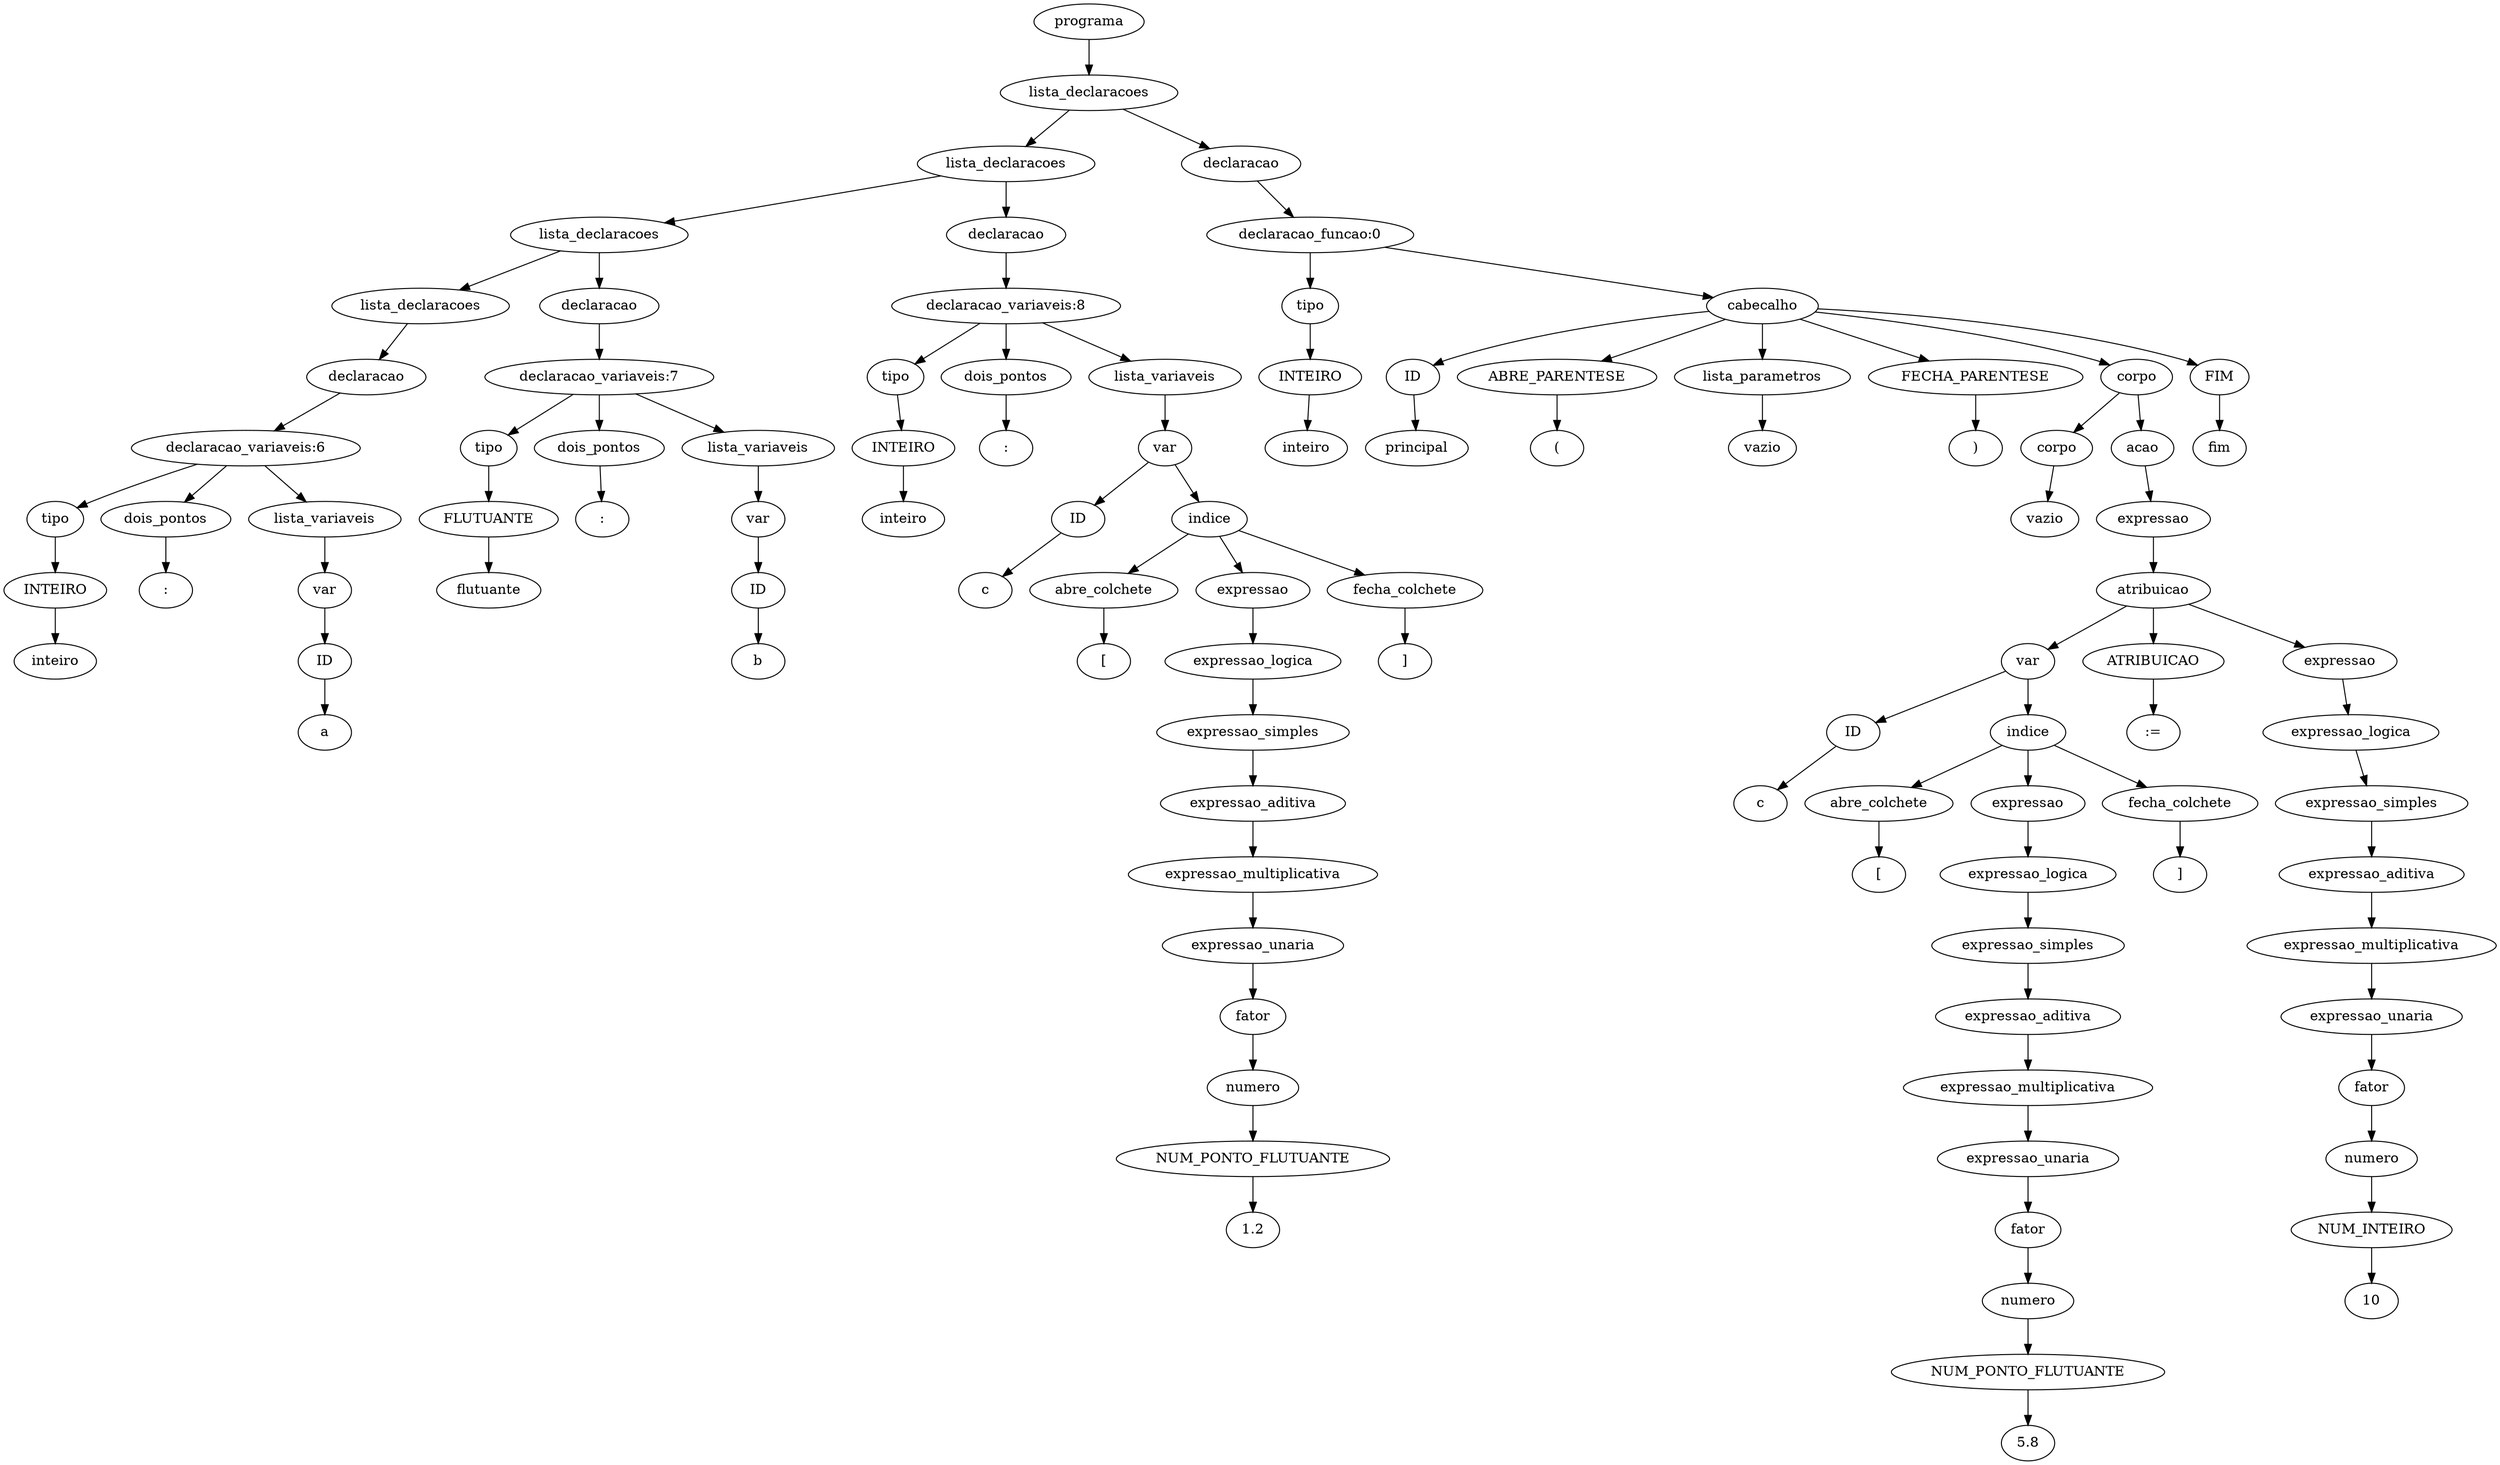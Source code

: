 digraph tree {
    "0x7fa2aeb9d430" [label="programa"];
    "0x7fa2aeb9d880" [label="lista_declaracoes"];
    "0x7fa2aeb9d550" [label="lista_declaracoes"];
    "0x7fa2aeb9d310" [label="lista_declaracoes"];
    "0x7fa2aebec8b0" [label="lista_declaracoes"];
    "0x7fa2aec01dc0" [label="declaracao"];
    "0x7fa2aeb9d070" [label="declaracao_variaveis:6"];
    "0x7fa2aec01f10" [label="tipo"];
    "0x7fa2aec01fa0" [label="INTEIRO"];
    "0x7fa2aec01fd0" [label="inteiro"];
    "0x7fa2aec01f70" [label="dois_pontos"];
    "0x7fa2aeb9d100" [label=":"];
    "0x7fa2aeb9d040" [label="lista_variaveis"];
    "0x7fa2cdf31e20" [label="var"];
    "0x7fa2aee27670" [label="ID"];
    "0x7fa2aeb9d160" [label="a"];
    "0x7fa2aeb9d0a0" [label="declaracao"];
    "0x7fa2aeb9d2b0" [label="declaracao_variaveis:7"];
    "0x7fa2aeb9d220" [label="tipo"];
    "0x7fa2aeb9d250" [label="FLUTUANTE"];
    "0x7fa2aeb9d280" [label="flutuante"];
    "0x7fa2aeb9d370" [label="dois_pontos"];
    "0x7fa2aeb9d490" [label=":"];
    "0x7fa2aeb9d2e0" [label="lista_variaveis"];
    "0x7fa2aeb9d130" [label="var"];
    "0x7fa2aeb9d0d0" [label="ID"];
    "0x7fa2aeb9d3d0" [label="b"];
    "0x7fa2aeb9d460" [label="declaracao"];
    "0x7fa2aeb9d9a0" [label="declaracao_variaveis:8"];
    "0x7fa2cdf31d00" [label="tipo"];
    "0x7fa2cdf31d90" [label="INTEIRO"];
    "0x7fa2aeb9d4c0" [label="inteiro"];
    "0x7fa2aeb9d9d0" [label="dois_pontos"];
    "0x7fa2aeb9d8b0" [label=":"];
    "0x7fa2aeb9d520" [label="lista_variaveis"];
    "0x7fa2aeb9d580" [label="var"];
    "0x7fa2aeb9d5b0" [label="ID"];
    "0x7fa2aeb9d7c0" [label="c"];
    "0x7fa2aeb9d790" [label="indice"];
    "0x7fa2aeb9d820" [label="abre_colchete"];
    "0x7fa2aeb9d910" [label="["];
    "0x7fa2aeb9d760" [label="expressao"];
    "0x7fa2aeb9d730" [label="expressao_logica"];
    "0x7fa2aeb9d6a0" [label="expressao_simples"];
    "0x7fa2aeb9d610" [label="expressao_aditiva"];
    "0x7fa2aeb9d700" [label="expressao_multiplicativa"];
    "0x7fa2aeb9d4f0" [label="expressao_unaria"];
    "0x7fa2aeb9d5e0" [label="fator"];
    "0x7fa2aeb9d3a0" [label="numero"];
    "0x7fa2aeb9d340" [label="NUM_PONTO_FLUTUANTE"];
    "0x7fa2aeb9d6d0" [label="1.2"];
    "0x7fa2aeb9d940" [label="fecha_colchete"];
    "0x7fa2aeb9d970" [label="]"];
    "0x7fa2aeb9d7f0" [label="declaracao"];
    "0x7fa2aeb9d400" [label="declaracao_funcao:0"];
    "0x7fa2aeb9d1c0" [label="tipo"];
    "0x7fa2aeb9d1f0" [label="INTEIRO"];
    "0x7fa2aeb9d670" [label="inteiro"];
    "0x7fa2aeb9daf0" [label="cabecalho"];
    "0x7fa2aeb9dc40" [label="ID"];
    "0x7fa2aeba5130" [label="principal"];
    "0x7fa2aeba5160" [label="ABRE_PARENTESE"];
    "0x7fa2aeba5460" [label="("];
    "0x7fa2aeb9db50" [label="lista_parametros"];
    "0x7fa2aeb9d8e0" [label="vazio"];
    "0x7fa2aeba5490" [label="FECHA_PARENTESE"];
    "0x7fa2aeba54c0" [label=")"];
    "0x7fa2aeba53d0" [label="corpo"];
    "0x7fa2aeb9dc70" [label="corpo"];
    "0x7fa2aeb9da00" [label="vazio"];
    "0x7fa2aeba52e0" [label="acao"];
    "0x7fa2aeb9dfd0" [label="expressao"];
    "0x7fa2aeba5280" [label="atribuicao"];
    "0x7fa2aeb9dcd0" [label="var"];
    "0x7fa2aeb9dd00" [label="ID"];
    "0x7fa2aeb9df10" [label="c"];
    "0x7fa2aeb9dee0" [label="indice"];
    "0x7fa2aeb9df70" [label="abre_colchete"];
    "0x7fa2aeba50a0" [label="["];
    "0x7fa2aeb9deb0" [label="expressao"];
    "0x7fa2aeb9de80" [label="expressao_logica"];
    "0x7fa2aeb9ddf0" [label="expressao_simples"];
    "0x7fa2aeb9dd60" [label="expressao_aditiva"];
    "0x7fa2aeb9de50" [label="expressao_multiplicativa"];
    "0x7fa2aeb9dca0" [label="expressao_unaria"];
    "0x7fa2aeb9dd30" [label="fator"];
    "0x7fa2aeb9db80" [label="numero"];
    "0x7fa2aeb9dbe0" [label="NUM_PONTO_FLUTUANTE"];
    "0x7fa2aeb9de20" [label="5.8"];
    "0x7fa2aeba50d0" [label="fecha_colchete"];
    "0x7fa2aeba5100" [label="]"];
    "0x7fa2aeba5310" [label="ATRIBUICAO"];
    "0x7fa2aeba53a0" [label=":="];
    "0x7fa2aeba5250" [label="expressao"];
    "0x7fa2aeba5220" [label="expressao_logica"];
    "0x7fa2aeba51c0" [label="expressao_simples"];
    "0x7fa2aeb9ddc0" [label="expressao_aditiva"];
    "0x7fa2aeba5070" [label="expressao_multiplicativa"];
    "0x7fa2aeb9dfa0" [label="expressao_unaria"];
    "0x7fa2aeb9dd90" [label="fator"];
    "0x7fa2aeb9dc10" [label="numero"];
    "0x7fa2aeb9dbb0" [label="NUM_INTEIRO"];
    "0x7fa2aeb9df40" [label="10"];
    "0x7fa2aeba54f0" [label="FIM"];
    "0x7fa2aeba5520" [label="fim"];
    "0x7fa2aeb9d430" -> "0x7fa2aeb9d880";
    "0x7fa2aeb9d880" -> "0x7fa2aeb9d550";
    "0x7fa2aeb9d880" -> "0x7fa2aeb9d7f0";
    "0x7fa2aeb9d550" -> "0x7fa2aeb9d310";
    "0x7fa2aeb9d550" -> "0x7fa2aeb9d460";
    "0x7fa2aeb9d310" -> "0x7fa2aebec8b0";
    "0x7fa2aeb9d310" -> "0x7fa2aeb9d0a0";
    "0x7fa2aebec8b0" -> "0x7fa2aec01dc0";
    "0x7fa2aec01dc0" -> "0x7fa2aeb9d070";
    "0x7fa2aeb9d070" -> "0x7fa2aec01f10";
    "0x7fa2aeb9d070" -> "0x7fa2aec01f70";
    "0x7fa2aeb9d070" -> "0x7fa2aeb9d040";
    "0x7fa2aec01f10" -> "0x7fa2aec01fa0";
    "0x7fa2aec01fa0" -> "0x7fa2aec01fd0";
    "0x7fa2aec01f70" -> "0x7fa2aeb9d100";
    "0x7fa2aeb9d040" -> "0x7fa2cdf31e20";
    "0x7fa2cdf31e20" -> "0x7fa2aee27670";
    "0x7fa2aee27670" -> "0x7fa2aeb9d160";
    "0x7fa2aeb9d0a0" -> "0x7fa2aeb9d2b0";
    "0x7fa2aeb9d2b0" -> "0x7fa2aeb9d220";
    "0x7fa2aeb9d2b0" -> "0x7fa2aeb9d370";
    "0x7fa2aeb9d2b0" -> "0x7fa2aeb9d2e0";
    "0x7fa2aeb9d220" -> "0x7fa2aeb9d250";
    "0x7fa2aeb9d250" -> "0x7fa2aeb9d280";
    "0x7fa2aeb9d370" -> "0x7fa2aeb9d490";
    "0x7fa2aeb9d2e0" -> "0x7fa2aeb9d130";
    "0x7fa2aeb9d130" -> "0x7fa2aeb9d0d0";
    "0x7fa2aeb9d0d0" -> "0x7fa2aeb9d3d0";
    "0x7fa2aeb9d460" -> "0x7fa2aeb9d9a0";
    "0x7fa2aeb9d9a0" -> "0x7fa2cdf31d00";
    "0x7fa2aeb9d9a0" -> "0x7fa2aeb9d9d0";
    "0x7fa2aeb9d9a0" -> "0x7fa2aeb9d520";
    "0x7fa2cdf31d00" -> "0x7fa2cdf31d90";
    "0x7fa2cdf31d90" -> "0x7fa2aeb9d4c0";
    "0x7fa2aeb9d9d0" -> "0x7fa2aeb9d8b0";
    "0x7fa2aeb9d520" -> "0x7fa2aeb9d580";
    "0x7fa2aeb9d580" -> "0x7fa2aeb9d5b0";
    "0x7fa2aeb9d580" -> "0x7fa2aeb9d790";
    "0x7fa2aeb9d5b0" -> "0x7fa2aeb9d7c0";
    "0x7fa2aeb9d790" -> "0x7fa2aeb9d820";
    "0x7fa2aeb9d790" -> "0x7fa2aeb9d760";
    "0x7fa2aeb9d790" -> "0x7fa2aeb9d940";
    "0x7fa2aeb9d820" -> "0x7fa2aeb9d910";
    "0x7fa2aeb9d760" -> "0x7fa2aeb9d730";
    "0x7fa2aeb9d730" -> "0x7fa2aeb9d6a0";
    "0x7fa2aeb9d6a0" -> "0x7fa2aeb9d610";
    "0x7fa2aeb9d610" -> "0x7fa2aeb9d700";
    "0x7fa2aeb9d700" -> "0x7fa2aeb9d4f0";
    "0x7fa2aeb9d4f0" -> "0x7fa2aeb9d5e0";
    "0x7fa2aeb9d5e0" -> "0x7fa2aeb9d3a0";
    "0x7fa2aeb9d3a0" -> "0x7fa2aeb9d340";
    "0x7fa2aeb9d340" -> "0x7fa2aeb9d6d0";
    "0x7fa2aeb9d940" -> "0x7fa2aeb9d970";
    "0x7fa2aeb9d7f0" -> "0x7fa2aeb9d400";
    "0x7fa2aeb9d400" -> "0x7fa2aeb9d1c0";
    "0x7fa2aeb9d400" -> "0x7fa2aeb9daf0";
    "0x7fa2aeb9d1c0" -> "0x7fa2aeb9d1f0";
    "0x7fa2aeb9d1f0" -> "0x7fa2aeb9d670";
    "0x7fa2aeb9daf0" -> "0x7fa2aeb9dc40";
    "0x7fa2aeb9daf0" -> "0x7fa2aeba5160";
    "0x7fa2aeb9daf0" -> "0x7fa2aeb9db50";
    "0x7fa2aeb9daf0" -> "0x7fa2aeba5490";
    "0x7fa2aeb9daf0" -> "0x7fa2aeba53d0";
    "0x7fa2aeb9daf0" -> "0x7fa2aeba54f0";
    "0x7fa2aeb9dc40" -> "0x7fa2aeba5130";
    "0x7fa2aeba5160" -> "0x7fa2aeba5460";
    "0x7fa2aeb9db50" -> "0x7fa2aeb9d8e0";
    "0x7fa2aeba5490" -> "0x7fa2aeba54c0";
    "0x7fa2aeba53d0" -> "0x7fa2aeb9dc70";
    "0x7fa2aeba53d0" -> "0x7fa2aeba52e0";
    "0x7fa2aeb9dc70" -> "0x7fa2aeb9da00";
    "0x7fa2aeba52e0" -> "0x7fa2aeb9dfd0";
    "0x7fa2aeb9dfd0" -> "0x7fa2aeba5280";
    "0x7fa2aeba5280" -> "0x7fa2aeb9dcd0";
    "0x7fa2aeba5280" -> "0x7fa2aeba5310";
    "0x7fa2aeba5280" -> "0x7fa2aeba5250";
    "0x7fa2aeb9dcd0" -> "0x7fa2aeb9dd00";
    "0x7fa2aeb9dcd0" -> "0x7fa2aeb9dee0";
    "0x7fa2aeb9dd00" -> "0x7fa2aeb9df10";
    "0x7fa2aeb9dee0" -> "0x7fa2aeb9df70";
    "0x7fa2aeb9dee0" -> "0x7fa2aeb9deb0";
    "0x7fa2aeb9dee0" -> "0x7fa2aeba50d0";
    "0x7fa2aeb9df70" -> "0x7fa2aeba50a0";
    "0x7fa2aeb9deb0" -> "0x7fa2aeb9de80";
    "0x7fa2aeb9de80" -> "0x7fa2aeb9ddf0";
    "0x7fa2aeb9ddf0" -> "0x7fa2aeb9dd60";
    "0x7fa2aeb9dd60" -> "0x7fa2aeb9de50";
    "0x7fa2aeb9de50" -> "0x7fa2aeb9dca0";
    "0x7fa2aeb9dca0" -> "0x7fa2aeb9dd30";
    "0x7fa2aeb9dd30" -> "0x7fa2aeb9db80";
    "0x7fa2aeb9db80" -> "0x7fa2aeb9dbe0";
    "0x7fa2aeb9dbe0" -> "0x7fa2aeb9de20";
    "0x7fa2aeba50d0" -> "0x7fa2aeba5100";
    "0x7fa2aeba5310" -> "0x7fa2aeba53a0";
    "0x7fa2aeba5250" -> "0x7fa2aeba5220";
    "0x7fa2aeba5220" -> "0x7fa2aeba51c0";
    "0x7fa2aeba51c0" -> "0x7fa2aeb9ddc0";
    "0x7fa2aeb9ddc0" -> "0x7fa2aeba5070";
    "0x7fa2aeba5070" -> "0x7fa2aeb9dfa0";
    "0x7fa2aeb9dfa0" -> "0x7fa2aeb9dd90";
    "0x7fa2aeb9dd90" -> "0x7fa2aeb9dc10";
    "0x7fa2aeb9dc10" -> "0x7fa2aeb9dbb0";
    "0x7fa2aeb9dbb0" -> "0x7fa2aeb9df40";
    "0x7fa2aeba54f0" -> "0x7fa2aeba5520";
}
